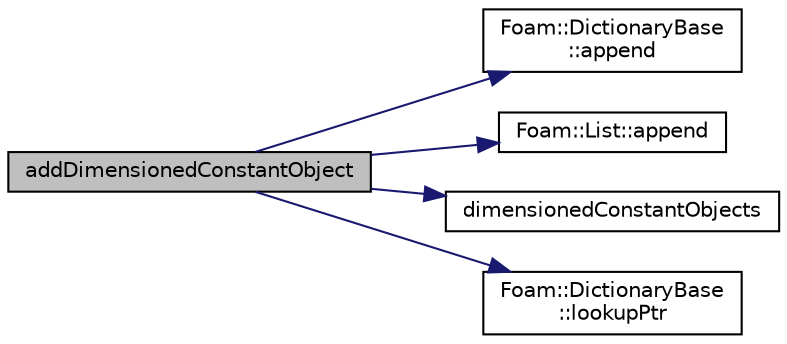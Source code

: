 digraph "addDimensionedConstantObject"
{
  bgcolor="transparent";
  edge [fontname="Helvetica",fontsize="10",labelfontname="Helvetica",labelfontsize="10"];
  node [fontname="Helvetica",fontsize="10",shape=record];
  rankdir="LR";
  Node4425 [label="addDimensionedConstantObject",height=0.2,width=0.4,color="black", fillcolor="grey75", style="filled", fontcolor="black"];
  Node4425 -> Node4426 [color="midnightblue",fontsize="10",style="solid",fontname="Helvetica"];
  Node4426 [label="Foam::DictionaryBase\l::append",height=0.2,width=0.4,color="black",URL="$a26805.html#a7d32913c049313f63764cfcad36f372e",tooltip="Add at tail of dictionary. "];
  Node4425 -> Node4427 [color="midnightblue",fontsize="10",style="solid",fontname="Helvetica"];
  Node4427 [label="Foam::List::append",height=0.2,width=0.4,color="black",URL="$a26833.html#a399dd2bf0d9a32016717dc90126f016b",tooltip="Append an element at the end of the list. "];
  Node4425 -> Node4428 [color="midnightblue",fontsize="10",style="solid",fontname="Helvetica"];
  Node4428 [label="dimensionedConstantObjects",height=0.2,width=0.4,color="black",URL="$a21894.html#a5a78fd8d00bb67803f002f7bbfdc413b",tooltip="Get access to registered dimensionedConstant switch objects. "];
  Node4425 -> Node4429 [color="midnightblue",fontsize="10",style="solid",fontname="Helvetica"];
  Node4429 [label="Foam::DictionaryBase\l::lookupPtr",height=0.2,width=0.4,color="black",URL="$a26805.html#ab01c63c55a0fccd0de22cd0e55516fa4",tooltip="Find and return an entry if present, otherwise return nullptr. "];
}
